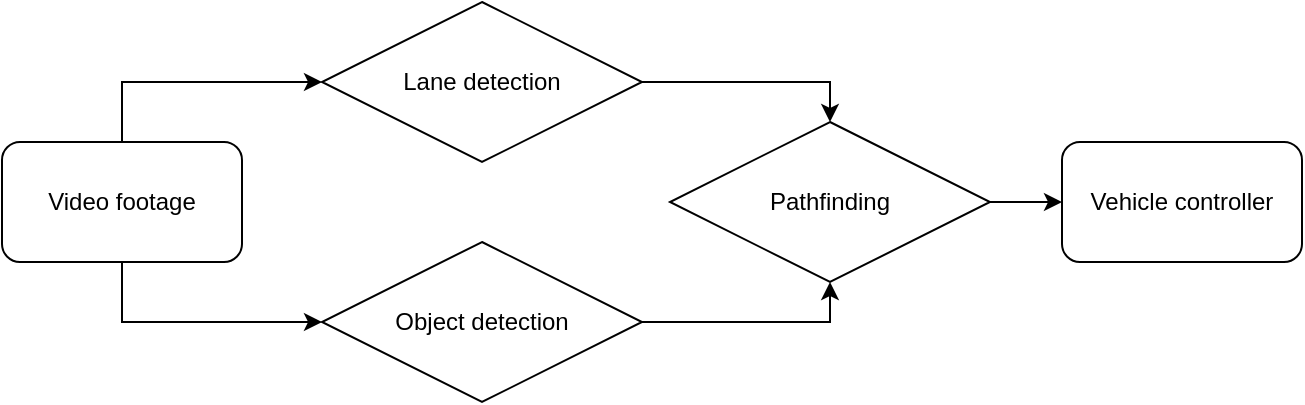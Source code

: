 <mxfile version="22.0.0" type="device">
  <diagram name="Pàgina-1" id="kb4YzZ8gIGK30NOM13s3">
    <mxGraphModel dx="989" dy="520" grid="1" gridSize="10" guides="1" tooltips="1" connect="1" arrows="1" fold="1" page="1" pageScale="1" pageWidth="827" pageHeight="1169" math="0" shadow="0">
      <root>
        <mxCell id="0" />
        <mxCell id="1" parent="0" />
        <mxCell id="XinlJyT8XgcyiHmA6Xeh-7" style="edgeStyle=orthogonalEdgeStyle;rounded=0;orthogonalLoop=1;jettySize=auto;html=1;entryX=0;entryY=0.5;entryDx=0;entryDy=0;exitX=0.5;exitY=1;exitDx=0;exitDy=0;" edge="1" parent="1" source="XinlJyT8XgcyiHmA6Xeh-1" target="XinlJyT8XgcyiHmA6Xeh-3">
          <mxGeometry relative="1" as="geometry" />
        </mxCell>
        <mxCell id="XinlJyT8XgcyiHmA6Xeh-8" style="edgeStyle=orthogonalEdgeStyle;rounded=0;orthogonalLoop=1;jettySize=auto;html=1;entryX=0;entryY=0.5;entryDx=0;entryDy=0;exitX=0.5;exitY=0;exitDx=0;exitDy=0;" edge="1" parent="1" source="XinlJyT8XgcyiHmA6Xeh-1" target="XinlJyT8XgcyiHmA6Xeh-2">
          <mxGeometry relative="1" as="geometry" />
        </mxCell>
        <mxCell id="XinlJyT8XgcyiHmA6Xeh-1" value="Video footage" style="rounded=1;whiteSpace=wrap;html=1;" vertex="1" parent="1">
          <mxGeometry x="80" y="350" width="120" height="60" as="geometry" />
        </mxCell>
        <mxCell id="XinlJyT8XgcyiHmA6Xeh-5" style="edgeStyle=orthogonalEdgeStyle;rounded=0;orthogonalLoop=1;jettySize=auto;html=1;exitX=1;exitY=0.5;exitDx=0;exitDy=0;entryX=0.5;entryY=0;entryDx=0;entryDy=0;" edge="1" parent="1" source="XinlJyT8XgcyiHmA6Xeh-2" target="XinlJyT8XgcyiHmA6Xeh-4">
          <mxGeometry relative="1" as="geometry">
            <mxPoint x="494" y="340" as="targetPoint" />
            <Array as="points">
              <mxPoint x="494" y="320" />
            </Array>
          </mxGeometry>
        </mxCell>
        <mxCell id="XinlJyT8XgcyiHmA6Xeh-2" value="Lane detection" style="rhombus;whiteSpace=wrap;html=1;" vertex="1" parent="1">
          <mxGeometry x="240" y="280" width="160" height="80" as="geometry" />
        </mxCell>
        <mxCell id="XinlJyT8XgcyiHmA6Xeh-6" style="edgeStyle=orthogonalEdgeStyle;rounded=0;orthogonalLoop=1;jettySize=auto;html=1;entryX=0.5;entryY=1;entryDx=0;entryDy=0;" edge="1" parent="1" source="XinlJyT8XgcyiHmA6Xeh-3" target="XinlJyT8XgcyiHmA6Xeh-4">
          <mxGeometry relative="1" as="geometry">
            <Array as="points">
              <mxPoint x="494" y="440" />
            </Array>
          </mxGeometry>
        </mxCell>
        <mxCell id="XinlJyT8XgcyiHmA6Xeh-3" value="Object detection" style="rhombus;whiteSpace=wrap;html=1;" vertex="1" parent="1">
          <mxGeometry x="240" y="400" width="160" height="80" as="geometry" />
        </mxCell>
        <mxCell id="XinlJyT8XgcyiHmA6Xeh-11" style="edgeStyle=orthogonalEdgeStyle;rounded=0;orthogonalLoop=1;jettySize=auto;html=1;" edge="1" parent="1" source="XinlJyT8XgcyiHmA6Xeh-4" target="XinlJyT8XgcyiHmA6Xeh-10">
          <mxGeometry relative="1" as="geometry" />
        </mxCell>
        <mxCell id="XinlJyT8XgcyiHmA6Xeh-4" value="Pathfinding" style="rhombus;whiteSpace=wrap;html=1;" vertex="1" parent="1">
          <mxGeometry x="414" y="340" width="160" height="80" as="geometry" />
        </mxCell>
        <mxCell id="XinlJyT8XgcyiHmA6Xeh-10" value="Vehicle controller" style="rounded=1;whiteSpace=wrap;html=1;" vertex="1" parent="1">
          <mxGeometry x="610" y="350" width="120" height="60" as="geometry" />
        </mxCell>
      </root>
    </mxGraphModel>
  </diagram>
</mxfile>
